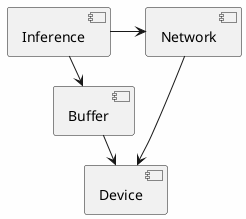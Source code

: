 @startuml

skinparam backgroundColor #FEFEFE

[Inference] as inf
[Network] as net
[Buffer] as buf
[Device] as dev

inf -> net
inf -> buf: IFM and OFM

net --> dev

buf -> dev

@enduml
